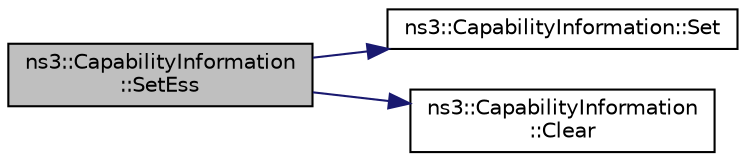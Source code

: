 digraph "ns3::CapabilityInformation::SetEss"
{
  edge [fontname="Helvetica",fontsize="10",labelfontname="Helvetica",labelfontsize="10"];
  node [fontname="Helvetica",fontsize="10",shape=record];
  rankdir="LR";
  Node1 [label="ns3::CapabilityInformation\l::SetEss",height=0.2,width=0.4,color="black", fillcolor="grey75", style="filled", fontcolor="black"];
  Node1 -> Node2 [color="midnightblue",fontsize="10",style="solid"];
  Node2 [label="ns3::CapabilityInformation::Set",height=0.2,width=0.4,color="black", fillcolor="white", style="filled",URL="$de/d4d/classns3_1_1CapabilityInformation.html#a8f11df0c93af6bb7d50a91900add13fc"];
  Node1 -> Node3 [color="midnightblue",fontsize="10",style="solid"];
  Node3 [label="ns3::CapabilityInformation\l::Clear",height=0.2,width=0.4,color="black", fillcolor="white", style="filled",URL="$de/d4d/classns3_1_1CapabilityInformation.html#acaab4e4160cbc81e0df64858c5029a0d"];
}
